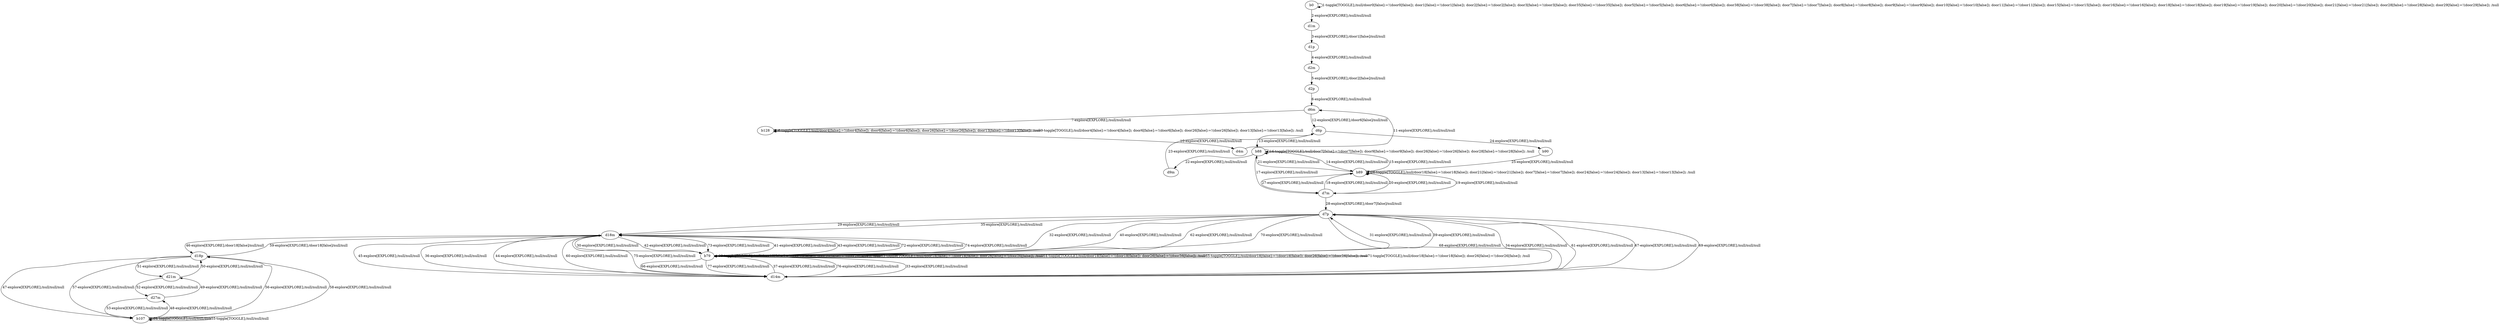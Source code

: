 # Total number of goals covered by this test: 1
# d21m --> d18p

digraph g {
"b0" -> "b0" [label = "1-toggle[TOGGLE];/null/door0[false]:=!(door0[false]); door1[false]:=!(door1[false]); door2[false]:=!(door2[false]); door3[false]:=!(door3[false]); door35[false]:=!(door35[false]); door5[false]:=!(door5[false]); door6[false]:=!(door6[false]); door38[false]:=!(door38[false]); door7[false]:=!(door7[false]); door8[false]:=!(door8[false]); door9[false]:=!(door9[false]); door10[false]:=!(door10[false]); door11[false]:=!(door11[false]); door15[false]:=!(door15[false]); door16[false]:=!(door16[false]); door18[false]:=!(door18[false]); door19[false]:=!(door19[false]); door20[false]:=!(door20[false]); door21[false]:=!(door21[false]); door28[false]:=!(door28[false]); door29[false]:=!(door29[false]); /null"];
"b0" -> "d1m" [label = "2-explore[EXPLORE];/null/null/null"];
"d1m" -> "d1p" [label = "3-explore[EXPLORE];/door1[false]/null/null"];
"d1p" -> "d2m" [label = "4-explore[EXPLORE];/null/null/null"];
"d2m" -> "d2p" [label = "5-explore[EXPLORE];/door2[false]/null/null"];
"d2p" -> "d6m" [label = "6-explore[EXPLORE];/null/null/null"];
"d6m" -> "b128" [label = "7-explore[EXPLORE];/null/null/null"];
"b128" -> "b128" [label = "8-toggle[TOGGLE];/null/door4[false]:=!(door4[false]); door6[false]:=!(door6[false]); door26[false]:=!(door26[false]); door13[false]:=!(door13[false]); /null"];
"b128" -> "b128" [label = "9-toggle[TOGGLE];/null/door4[false]:=!(door4[false]); door6[false]:=!(door6[false]); door26[false]:=!(door26[false]); door13[false]:=!(door13[false]); /null"];
"b128" -> "d4m" [label = "10-explore[EXPLORE];/null/null/null"];
"d4m" -> "d6m" [label = "11-explore[EXPLORE];/null/null/null"];
"d6m" -> "d6p" [label = "12-explore[EXPLORE];/door6[false]/null/null"];
"d6p" -> "b88" [label = "13-explore[EXPLORE];/null/null/null"];
"b88" -> "b89" [label = "14-explore[EXPLORE];/null/null/null"];
"b89" -> "b88" [label = "15-explore[EXPLORE];/null/null/null"];
"b88" -> "b88" [label = "16-toggle[TOGGLE];/null/door7[false]:=!(door7[false]); door9[false]:=!(door9[false]); door26[false]:=!(door26[false]); door28[false]:=!(door28[false]); /null"];
"b88" -> "d7m" [label = "17-explore[EXPLORE];/null/null/null"];
"d7m" -> "b89" [label = "18-explore[EXPLORE];/null/null/null"];
"b89" -> "d7m" [label = "19-explore[EXPLORE];/null/null/null"];
"d7m" -> "b89" [label = "20-explore[EXPLORE];/null/null/null"];
"b89" -> "b88" [label = "21-explore[EXPLORE];/null/null/null"];
"b88" -> "d9m" [label = "22-explore[EXPLORE];/null/null/null"];
"d9m" -> "d6p" [label = "23-explore[EXPLORE];/null/null/null"];
"d6p" -> "b90" [label = "24-explore[EXPLORE];/null/null/null"];
"b90" -> "b89" [label = "25-explore[EXPLORE];/null/null/null"];
"b89" -> "b89" [label = "26-toggle[TOGGLE];/null/door18[false]:=!(door18[false]); door21[false]:=!(door21[false]); door7[false]:=!(door7[false]); door24[false]:=!(door24[false]); door13[false]:=!(door13[false]); /null"];
"b89" -> "d7m" [label = "27-explore[EXPLORE];/null/null/null"];
"d7m" -> "d7p" [label = "28-explore[EXPLORE];/door7[false]/null/null"];
"d7p" -> "d18m" [label = "29-explore[EXPLORE];/null/null/null"];
"d18m" -> "b79" [label = "30-explore[EXPLORE];/null/null/null"];
"b79" -> "d7p" [label = "31-explore[EXPLORE];/null/null/null"];
"d7p" -> "b79" [label = "32-explore[EXPLORE];/null/null/null"];
"b79" -> "d14m" [label = "33-explore[EXPLORE];/null/null/null"];
"d14m" -> "d7p" [label = "34-explore[EXPLORE];/null/null/null"];
"d7p" -> "d18m" [label = "35-explore[EXPLORE];/null/null/null"];
"d18m" -> "d14m" [label = "36-explore[EXPLORE];/null/null/null"];
"d14m" -> "b79" [label = "37-explore[EXPLORE];/null/null/null"];
"b79" -> "b79" [label = "38-toggle[TOGGLE];/null/door18[false]:=!(door18[false]); door26[false]:=!(door26[false]); /null"];
"b79" -> "d7p" [label = "39-explore[EXPLORE];/null/null/null"];
"d7p" -> "b79" [label = "40-explore[EXPLORE];/null/null/null"];
"b79" -> "d18m" [label = "41-explore[EXPLORE];/null/null/null"];
"d18m" -> "b79" [label = "42-explore[EXPLORE];/null/null/null"];
"b79" -> "d18m" [label = "43-explore[EXPLORE];/null/null/null"];
"d18m" -> "d14m" [label = "44-explore[EXPLORE];/null/null/null"];
"d14m" -> "d18m" [label = "45-explore[EXPLORE];/null/null/null"];
"d18m" -> "d18p" [label = "46-explore[EXPLORE];/door18[false]/null/null"];
"d18p" -> "b107" [label = "47-explore[EXPLORE];/null/null/null"];
"b107" -> "d27m" [label = "48-explore[EXPLORE];/null/null/null"];
"d27m" -> "d21m" [label = "49-explore[EXPLORE];/null/null/null"];
"d21m" -> "d18p" [label = "50-explore[EXPLORE];/null/null/null"];
"d18p" -> "d21m" [label = "51-explore[EXPLORE];/null/null/null"];
"d21m" -> "d27m" [label = "52-explore[EXPLORE];/null/null/null"];
"d27m" -> "b107" [label = "53-explore[EXPLORE];/null/null/null"];
"b107" -> "b107" [label = "54-toggle[TOGGLE];/null/null/null"];
"b107" -> "b107" [label = "55-toggle[TOGGLE];/null/null/null"];
"b107" -> "d18p" [label = "56-explore[EXPLORE];/null/null/null"];
"d18p" -> "b107" [label = "57-explore[EXPLORE];/null/null/null"];
"b107" -> "d18p" [label = "58-explore[EXPLORE];/null/null/null"];
"d18p" -> "d18m" [label = "59-explore[EXPLORE];/door18[false]/null/null"];
"d18m" -> "d14m" [label = "60-explore[EXPLORE];/null/null/null"];
"d14m" -> "d7p" [label = "61-explore[EXPLORE];/null/null/null"];
"d7p" -> "b79" [label = "62-explore[EXPLORE];/null/null/null"];
"b79" -> "b79" [label = "63-toggle[TOGGLE];/null/door18[false]:=!(door18[false]); door26[false]:=!(door26[false]); /null"];
"b79" -> "b79" [label = "64-toggle[TOGGLE];/null/door18[false]:=!(door18[false]); door26[false]:=!(door26[false]); /null"];
"b79" -> "b79" [label = "65-toggle[TOGGLE];/null/door18[false]:=!(door18[false]); door26[false]:=!(door26[false]); /null"];
"b79" -> "d14m" [label = "66-explore[EXPLORE];/null/null/null"];
"d14m" -> "d7p" [label = "67-explore[EXPLORE];/null/null/null"];
"d7p" -> "d14m" [label = "68-explore[EXPLORE];/null/null/null"];
"d14m" -> "d7p" [label = "69-explore[EXPLORE];/null/null/null"];
"d7p" -> "b79" [label = "70-explore[EXPLORE];/null/null/null"];
"b79" -> "b79" [label = "71-toggle[TOGGLE];/null/door18[false]:=!(door18[false]); door26[false]:=!(door26[false]); /null"];
"b79" -> "d18m" [label = "72-explore[EXPLORE];/null/null/null"];
"d18m" -> "b79" [label = "73-explore[EXPLORE];/null/null/null"];
"b79" -> "d18m" [label = "74-explore[EXPLORE];/null/null/null"];
"d18m" -> "d14m" [label = "75-explore[EXPLORE];/null/null/null"];
"d14m" -> "b79" [label = "76-explore[EXPLORE];/null/null/null"];
"b79" -> "d14m" [label = "77-explore[EXPLORE];/null/null/null"];
}